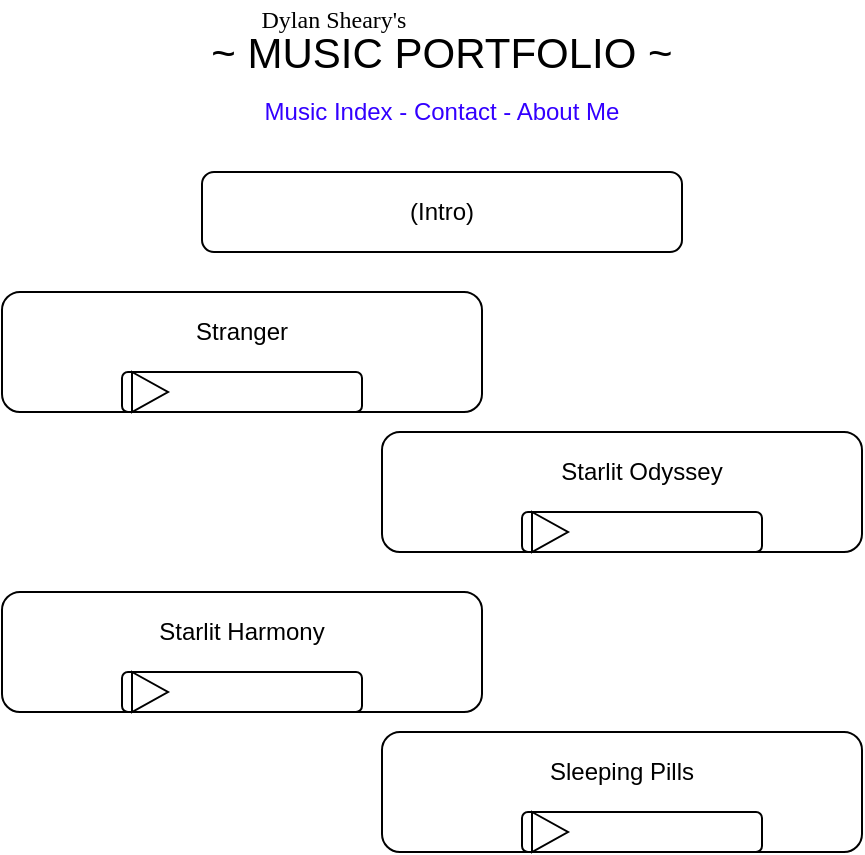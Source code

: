 <mxfile version="14.9.4" type="device"><diagram id="9p40xfiRdQF-VFeM1fHI" name="Page-1"><mxGraphModel dx="2370" dy="1270" grid="1" gridSize="10" guides="1" tooltips="1" connect="1" arrows="1" fold="1" page="1" pageScale="1" pageWidth="850" pageHeight="1100" math="0" shadow="0"><root><mxCell id="0"/><mxCell id="1" parent="0"/><mxCell id="OcVEH5EcH3ytyV6JxR9b-1" value="" style="rounded=1;whiteSpace=wrap;html=1;" vertex="1" parent="1"><mxGeometry x="400" y="536" width="240" height="40" as="geometry"/></mxCell><mxCell id="OcVEH5EcH3ytyV6JxR9b-2" value="" style="rounded=1;whiteSpace=wrap;html=1;" vertex="1" parent="1"><mxGeometry x="300" y="596" width="240" height="60" as="geometry"/></mxCell><mxCell id="OcVEH5EcH3ytyV6JxR9b-3" value="" style="rounded=1;whiteSpace=wrap;html=1;" vertex="1" parent="1"><mxGeometry x="300" y="746" width="240" height="60" as="geometry"/></mxCell><mxCell id="OcVEH5EcH3ytyV6JxR9b-4" value="" style="rounded=1;whiteSpace=wrap;html=1;" vertex="1" parent="1"><mxGeometry x="490" y="666" width="240" height="60" as="geometry"/></mxCell><mxCell id="OcVEH5EcH3ytyV6JxR9b-5" value="" style="rounded=1;whiteSpace=wrap;html=1;" vertex="1" parent="1"><mxGeometry x="490" y="816" width="240" height="60" as="geometry"/></mxCell><mxCell id="OcVEH5EcH3ytyV6JxR9b-6" value="&lt;font face=&quot;Times New Roman&quot;&gt;Dylan Sheary's&lt;/font&gt;" style="text;html=1;strokeColor=none;fillColor=none;align=center;verticalAlign=middle;whiteSpace=wrap;rounded=0;" vertex="1" parent="1"><mxGeometry x="396" y="450" width="140" height="20" as="geometry"/></mxCell><mxCell id="OcVEH5EcH3ytyV6JxR9b-7" value="&lt;span style=&quot;font-size: 21px&quot;&gt;~ MUSIC PORTFOLIO ~&lt;/span&gt;" style="text;html=1;strokeColor=none;fillColor=none;align=center;verticalAlign=middle;whiteSpace=wrap;rounded=0;" vertex="1" parent="1"><mxGeometry x="390" y="466" width="260" height="20" as="geometry"/></mxCell><mxCell id="OcVEH5EcH3ytyV6JxR9b-9" value="&lt;font color=&quot;#3300ff&quot;&gt;Music Index - Contact - About Me&lt;/font&gt;" style="text;html=1;strokeColor=none;fillColor=none;align=center;verticalAlign=middle;whiteSpace=wrap;rounded=0;" vertex="1" parent="1"><mxGeometry x="420" y="496" width="200" height="20" as="geometry"/></mxCell><mxCell id="OcVEH5EcH3ytyV6JxR9b-10" value="" style="rounded=1;whiteSpace=wrap;html=1;" vertex="1" parent="1"><mxGeometry x="360" y="636" width="120" height="20" as="geometry"/></mxCell><mxCell id="OcVEH5EcH3ytyV6JxR9b-11" value="" style="triangle;whiteSpace=wrap;html=1;" vertex="1" parent="1"><mxGeometry x="365" y="636" width="18" height="20" as="geometry"/></mxCell><mxCell id="OcVEH5EcH3ytyV6JxR9b-12" value="" style="rounded=1;whiteSpace=wrap;html=1;" vertex="1" parent="1"><mxGeometry x="560" y="706" width="120" height="20" as="geometry"/></mxCell><mxCell id="OcVEH5EcH3ytyV6JxR9b-13" value="" style="triangle;whiteSpace=wrap;html=1;" vertex="1" parent="1"><mxGeometry x="565" y="706" width="18" height="20" as="geometry"/></mxCell><mxCell id="OcVEH5EcH3ytyV6JxR9b-14" value="" style="rounded=1;whiteSpace=wrap;html=1;" vertex="1" parent="1"><mxGeometry x="360" y="786" width="120" height="20" as="geometry"/></mxCell><mxCell id="OcVEH5EcH3ytyV6JxR9b-15" value="" style="triangle;whiteSpace=wrap;html=1;" vertex="1" parent="1"><mxGeometry x="365" y="786" width="18" height="20" as="geometry"/></mxCell><mxCell id="OcVEH5EcH3ytyV6JxR9b-16" value="" style="rounded=1;whiteSpace=wrap;html=1;" vertex="1" parent="1"><mxGeometry x="560" y="856" width="120" height="20" as="geometry"/></mxCell><mxCell id="OcVEH5EcH3ytyV6JxR9b-17" value="" style="triangle;whiteSpace=wrap;html=1;" vertex="1" parent="1"><mxGeometry x="565" y="856" width="18" height="20" as="geometry"/></mxCell><mxCell id="OcVEH5EcH3ytyV6JxR9b-18" value="(Intro)" style="text;html=1;strokeColor=none;fillColor=none;align=center;verticalAlign=middle;whiteSpace=wrap;rounded=0;" vertex="1" parent="1"><mxGeometry x="500" y="546" width="40" height="20" as="geometry"/></mxCell><mxCell id="OcVEH5EcH3ytyV6JxR9b-21" value="Stranger" style="text;html=1;strokeColor=none;fillColor=none;align=center;verticalAlign=middle;whiteSpace=wrap;rounded=0;" vertex="1" parent="1"><mxGeometry x="368" y="606" width="104" height="20" as="geometry"/></mxCell><mxCell id="OcVEH5EcH3ytyV6JxR9b-22" value="Starlit Odyssey&lt;span style=&quot;color: rgba(0 , 0 , 0 , 0) ; font-family: monospace ; font-size: 0px&quot;&gt;%3CmxGraphModel%3E%3Croot%3E%3CmxCell%20id%3D%220%22%2F%3E%3CmxCell%20id%3D%221%22%20parent%3D%220%22%2F%3E%3CmxCell%20id%3D%222%22%20value%3D%22Stranger%22%20style%3D%22text%3Bhtml%3D1%3BstrokeColor%3Dnone%3BfillColor%3Dnone%3Balign%3Dcenter%3BverticalAlign%3Dmiddle%3BwhiteSpace%3Dwrap%3Brounded%3D0%3B%22%20vertex%3D%221%22%20parent%3D%221%22%3E%3CmxGeometry%20x%3D%22128%22%20y%3D%22410%22%20width%3D%22104%22%20height%3D%2220%22%20as%3D%22geometry%22%2F%3E%3C%2FmxCell%3E%3C%2Froot%3E%3C%2FmxGraphModel%3E&lt;/span&gt;" style="text;html=1;strokeColor=none;fillColor=none;align=center;verticalAlign=middle;whiteSpace=wrap;rounded=0;" vertex="1" parent="1"><mxGeometry x="568" y="676" width="104" height="20" as="geometry"/></mxCell><mxCell id="OcVEH5EcH3ytyV6JxR9b-23" value="Starlit Harmony" style="text;html=1;strokeColor=none;fillColor=none;align=center;verticalAlign=middle;whiteSpace=wrap;rounded=0;" vertex="1" parent="1"><mxGeometry x="368" y="756" width="104" height="20" as="geometry"/></mxCell><mxCell id="OcVEH5EcH3ytyV6JxR9b-24" value="Sleeping Pills" style="text;html=1;strokeColor=none;fillColor=none;align=center;verticalAlign=middle;whiteSpace=wrap;rounded=0;" vertex="1" parent="1"><mxGeometry x="558" y="826" width="104" height="20" as="geometry"/></mxCell></root></mxGraphModel></diagram></mxfile>